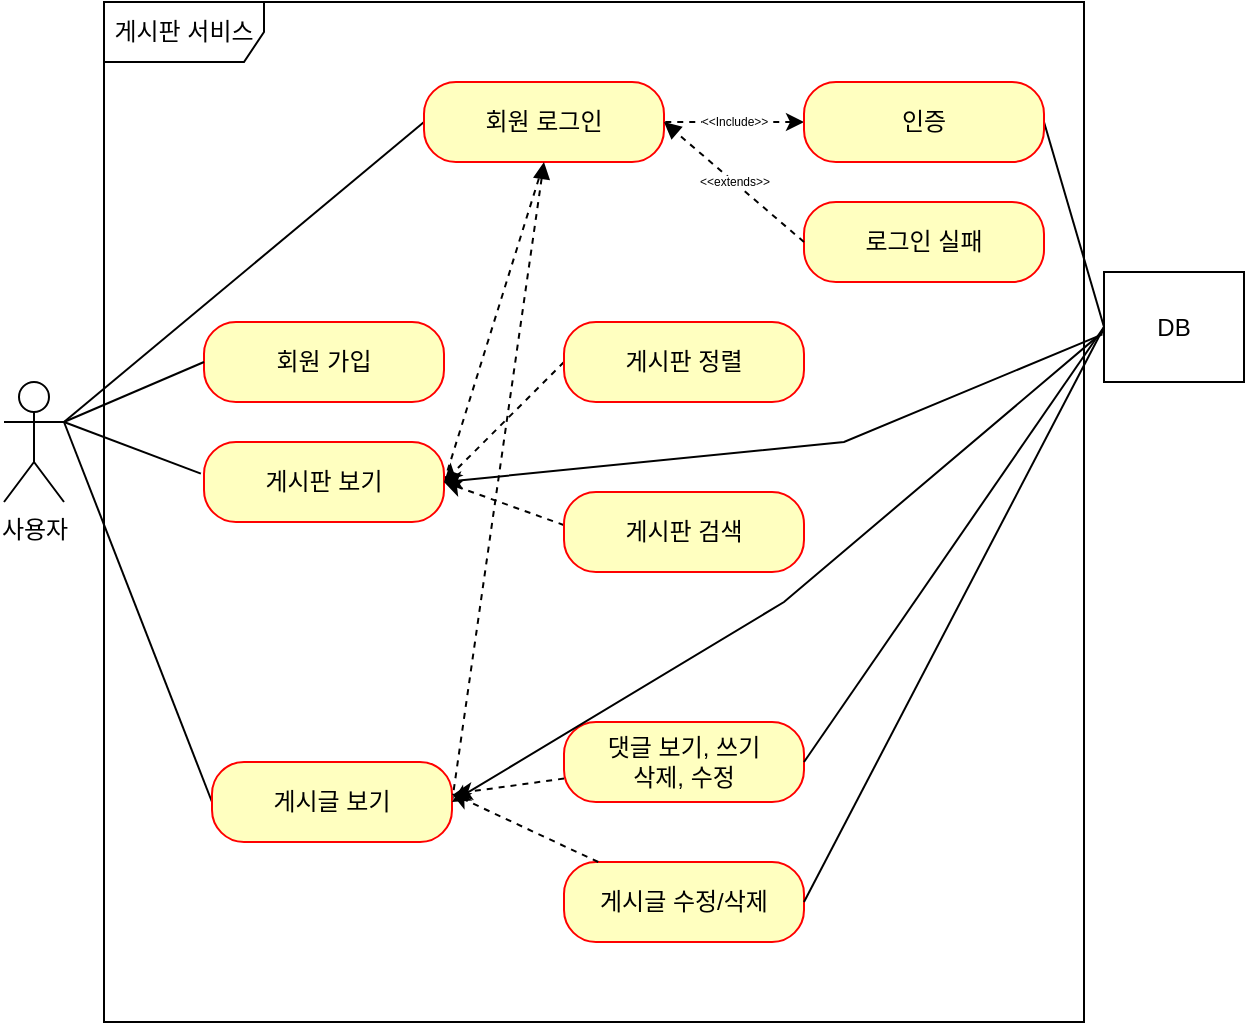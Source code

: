 <mxfile version="24.2.2" type="github">
  <diagram name="페이지-1" id="YSyK4dfkcnq6_86D319s">
    <mxGraphModel dx="1059" dy="728" grid="1" gridSize="10" guides="1" tooltips="1" connect="1" arrows="1" fold="1" page="1" pageScale="1" pageWidth="827" pageHeight="1169" math="0" shadow="0">
      <root>
        <mxCell id="0" />
        <mxCell id="1" parent="0" />
        <mxCell id="ksc_KKG1FWli3rgdK5By-1" value="사용자&lt;div&gt;&lt;br&gt;&lt;/div&gt;" style="shape=umlActor;verticalLabelPosition=bottom;verticalAlign=top;html=1;" vertex="1" parent="1">
          <mxGeometry x="190" y="250" width="30" height="60" as="geometry" />
        </mxCell>
        <mxCell id="ksc_KKG1FWli3rgdK5By-4" value="게시판 서비스" style="shape=umlFrame;whiteSpace=wrap;html=1;pointerEvents=0;width=80;height=30;" vertex="1" parent="1">
          <mxGeometry x="240" y="60" width="490" height="510" as="geometry" />
        </mxCell>
        <mxCell id="ksc_KKG1FWli3rgdK5By-22" value="&amp;lt;&amp;lt;Include&amp;gt;&amp;gt;" style="rounded=0;orthogonalLoop=1;jettySize=auto;html=1;entryX=1;entryY=0.5;entryDx=0;entryDy=0;endArrow=none;endFill=0;dashed=1;fontSize=6;startArrow=classic;startFill=1;" edge="1" parent="1" source="ksc_KKG1FWli3rgdK5By-7" target="ksc_KKG1FWli3rgdK5By-9">
          <mxGeometry relative="1" as="geometry" />
        </mxCell>
        <mxCell id="ksc_KKG1FWli3rgdK5By-35" style="rounded=0;orthogonalLoop=1;jettySize=auto;html=1;entryX=0;entryY=0.5;entryDx=0;entryDy=0;exitX=1;exitY=0.5;exitDx=0;exitDy=0;endArrow=none;endFill=0;" edge="1" parent="1" source="ksc_KKG1FWli3rgdK5By-7" target="ksc_KKG1FWli3rgdK5By-33">
          <mxGeometry relative="1" as="geometry" />
        </mxCell>
        <mxCell id="ksc_KKG1FWli3rgdK5By-7" value="인증" style="rounded=1;whiteSpace=wrap;html=1;arcSize=40;fontColor=#000000;fillColor=#ffffc0;strokeColor=#ff0000;" vertex="1" parent="1">
          <mxGeometry x="590" y="100" width="120" height="40" as="geometry" />
        </mxCell>
        <mxCell id="ksc_KKG1FWli3rgdK5By-21" style="rounded=0;orthogonalLoop=1;jettySize=auto;html=1;endArrow=none;endFill=0;exitX=0;exitY=0.5;exitDx=0;exitDy=0;" edge="1" parent="1" source="ksc_KKG1FWli3rgdK5By-9">
          <mxGeometry relative="1" as="geometry">
            <mxPoint x="220" y="270" as="targetPoint" />
          </mxGeometry>
        </mxCell>
        <mxCell id="ksc_KKG1FWli3rgdK5By-9" value="회원 로그인" style="rounded=1;whiteSpace=wrap;html=1;arcSize=40;fontColor=#000000;fillColor=#ffffc0;strokeColor=#ff0000;" vertex="1" parent="1">
          <mxGeometry x="400" y="100" width="120" height="40" as="geometry" />
        </mxCell>
        <mxCell id="ksc_KKG1FWli3rgdK5By-20" style="rounded=0;orthogonalLoop=1;jettySize=auto;html=1;endArrow=none;endFill=0;exitX=0;exitY=0.5;exitDx=0;exitDy=0;" edge="1" parent="1" source="ksc_KKG1FWli3rgdK5By-10">
          <mxGeometry relative="1" as="geometry">
            <mxPoint x="220" y="270" as="targetPoint" />
          </mxGeometry>
        </mxCell>
        <mxCell id="ksc_KKG1FWli3rgdK5By-26" style="rounded=0;orthogonalLoop=1;jettySize=auto;html=1;endArrow=block;endFill=1;exitX=1;exitY=0.5;exitDx=0;exitDy=0;dashed=1;" edge="1" parent="1" source="ksc_KKG1FWli3rgdK5By-10">
          <mxGeometry relative="1" as="geometry">
            <mxPoint x="460" y="140" as="targetPoint" />
          </mxGeometry>
        </mxCell>
        <mxCell id="ksc_KKG1FWli3rgdK5By-10" value="게시글 보기" style="rounded=1;whiteSpace=wrap;html=1;arcSize=40;fontColor=#000000;fillColor=#ffffc0;strokeColor=#ff0000;" vertex="1" parent="1">
          <mxGeometry x="294" y="440" width="120" height="40" as="geometry" />
        </mxCell>
        <mxCell id="ksc_KKG1FWli3rgdK5By-19" style="rounded=0;orthogonalLoop=1;jettySize=auto;html=1;endArrow=none;endFill=0;exitX=-0.013;exitY=0.396;exitDx=0;exitDy=0;exitPerimeter=0;" edge="1" parent="1" source="ksc_KKG1FWli3rgdK5By-11">
          <mxGeometry relative="1" as="geometry">
            <mxPoint x="220" y="270" as="targetPoint" />
          </mxGeometry>
        </mxCell>
        <mxCell id="ksc_KKG1FWli3rgdK5By-25" style="rounded=0;orthogonalLoop=1;jettySize=auto;html=1;entryX=0.5;entryY=1;entryDx=0;entryDy=0;exitX=1;exitY=0.5;exitDx=0;exitDy=0;endArrow=none;endFill=0;dashed=1;" edge="1" parent="1" source="ksc_KKG1FWli3rgdK5By-11" target="ksc_KKG1FWli3rgdK5By-9">
          <mxGeometry relative="1" as="geometry" />
        </mxCell>
        <mxCell id="ksc_KKG1FWli3rgdK5By-11" value="게시판 보기" style="rounded=1;whiteSpace=wrap;html=1;arcSize=40;fontColor=#000000;fillColor=#ffffc0;strokeColor=#ff0000;" vertex="1" parent="1">
          <mxGeometry x="290" y="280" width="120" height="40" as="geometry" />
        </mxCell>
        <mxCell id="ksc_KKG1FWli3rgdK5By-12" value="회원 가입" style="rounded=1;whiteSpace=wrap;html=1;arcSize=40;fontColor=#000000;fillColor=#ffffc0;strokeColor=#ff0000;" vertex="1" parent="1">
          <mxGeometry x="290" y="220" width="120" height="40" as="geometry" />
        </mxCell>
        <mxCell id="ksc_KKG1FWli3rgdK5By-13" value="로그인 실패" style="rounded=1;whiteSpace=wrap;html=1;arcSize=40;fontColor=#000000;fillColor=#ffffc0;strokeColor=#ff0000;" vertex="1" parent="1">
          <mxGeometry x="590" y="160" width="120" height="40" as="geometry" />
        </mxCell>
        <mxCell id="ksc_KKG1FWli3rgdK5By-27" style="rounded=0;orthogonalLoop=1;jettySize=auto;html=1;entryX=1;entryY=0.5;entryDx=0;entryDy=0;dashed=1;exitX=0;exitY=0.5;exitDx=0;exitDy=0;" edge="1" parent="1" source="ksc_KKG1FWli3rgdK5By-14" target="ksc_KKG1FWli3rgdK5By-11">
          <mxGeometry relative="1" as="geometry">
            <mxPoint x="463" y="280" as="sourcePoint" />
          </mxGeometry>
        </mxCell>
        <mxCell id="ksc_KKG1FWli3rgdK5By-14" value="게시판 정렬" style="rounded=1;whiteSpace=wrap;html=1;arcSize=40;fontColor=#000000;fillColor=#ffffc0;strokeColor=#ff0000;" vertex="1" parent="1">
          <mxGeometry x="470" y="220" width="120" height="40" as="geometry" />
        </mxCell>
        <mxCell id="ksc_KKG1FWli3rgdK5By-28" style="rounded=0;orthogonalLoop=1;jettySize=auto;html=1;dashed=1;exitX=0.001;exitY=0.415;exitDx=0;exitDy=0;exitPerimeter=0;" edge="1" parent="1" source="ksc_KKG1FWli3rgdK5By-15">
          <mxGeometry relative="1" as="geometry">
            <mxPoint x="410" y="300" as="targetPoint" />
          </mxGeometry>
        </mxCell>
        <mxCell id="ksc_KKG1FWli3rgdK5By-15" value="게시판 검색" style="rounded=1;whiteSpace=wrap;html=1;arcSize=40;fontColor=#000000;fillColor=#ffffc0;strokeColor=#ff0000;" vertex="1" parent="1">
          <mxGeometry x="470" y="305" width="120" height="40" as="geometry" />
        </mxCell>
        <mxCell id="ksc_KKG1FWli3rgdK5By-16" value="&lt;span style=&quot;font-weight: normal;&quot;&gt;게시글 수정/삭제&lt;/span&gt;" style="rounded=1;whiteSpace=wrap;html=1;arcSize=40;fontColor=#000000;fillColor=#ffffc0;strokeColor=#ff0000;fontStyle=1" vertex="1" parent="1">
          <mxGeometry x="470" y="490" width="120" height="40" as="geometry" />
        </mxCell>
        <mxCell id="ksc_KKG1FWli3rgdK5By-17" value="댓글 보기, 쓰기&lt;div&gt;삭제, 수정&lt;/div&gt;" style="rounded=1;whiteSpace=wrap;html=1;arcSize=40;fontColor=#000000;fillColor=#ffffc0;strokeColor=#ff0000;" vertex="1" parent="1">
          <mxGeometry x="470" y="420" width="120" height="40" as="geometry" />
        </mxCell>
        <mxCell id="ksc_KKG1FWli3rgdK5By-18" style="rounded=0;orthogonalLoop=1;jettySize=auto;html=1;entryX=1;entryY=0.333;entryDx=0;entryDy=0;entryPerimeter=0;exitX=0;exitY=0.5;exitDx=0;exitDy=0;endArrow=none;endFill=0;" edge="1" parent="1" source="ksc_KKG1FWli3rgdK5By-12" target="ksc_KKG1FWli3rgdK5By-1">
          <mxGeometry relative="1" as="geometry" />
        </mxCell>
        <mxCell id="ksc_KKG1FWli3rgdK5By-23" value="&amp;lt;&amp;lt;extends&amp;gt;&amp;gt;" style="rounded=0;orthogonalLoop=1;jettySize=auto;html=1;entryX=1;entryY=0.5;entryDx=0;entryDy=0;endArrow=block;endFill=1;exitX=0;exitY=0.5;exitDx=0;exitDy=0;dashed=1;fontSize=6;" edge="1" parent="1" source="ksc_KKG1FWli3rgdK5By-13" target="ksc_KKG1FWli3rgdK5By-9">
          <mxGeometry relative="1" as="geometry" />
        </mxCell>
        <mxCell id="ksc_KKG1FWli3rgdK5By-30" style="rounded=0;orthogonalLoop=1;jettySize=auto;html=1;entryX=1.01;entryY=0.396;entryDx=0;entryDy=0;entryPerimeter=0;dashed=1;" edge="1" parent="1" source="ksc_KKG1FWli3rgdK5By-17" target="ksc_KKG1FWli3rgdK5By-10">
          <mxGeometry relative="1" as="geometry" />
        </mxCell>
        <mxCell id="ksc_KKG1FWli3rgdK5By-31" style="rounded=0;orthogonalLoop=1;jettySize=auto;html=1;entryX=0.999;entryY=0.396;entryDx=0;entryDy=0;entryPerimeter=0;dashed=1;" edge="1" parent="1" source="ksc_KKG1FWli3rgdK5By-16" target="ksc_KKG1FWli3rgdK5By-10">
          <mxGeometry relative="1" as="geometry" />
        </mxCell>
        <mxCell id="ksc_KKG1FWli3rgdK5By-36" style="rounded=0;orthogonalLoop=1;jettySize=auto;html=1;entryX=1;entryY=0.5;entryDx=0;entryDy=0;exitX=-0.011;exitY=0.567;exitDx=0;exitDy=0;exitPerimeter=0;" edge="1" parent="1" source="ksc_KKG1FWli3rgdK5By-33" target="ksc_KKG1FWli3rgdK5By-11">
          <mxGeometry relative="1" as="geometry">
            <Array as="points">
              <mxPoint x="610" y="280" />
            </Array>
          </mxGeometry>
        </mxCell>
        <mxCell id="ksc_KKG1FWli3rgdK5By-37" style="rounded=0;orthogonalLoop=1;jettySize=auto;html=1;entryX=1;entryY=0.5;entryDx=0;entryDy=0;exitX=0.003;exitY=0.533;exitDx=0;exitDy=0;exitPerimeter=0;" edge="1" parent="1" source="ksc_KKG1FWli3rgdK5By-33" target="ksc_KKG1FWli3rgdK5By-10">
          <mxGeometry relative="1" as="geometry">
            <Array as="points">
              <mxPoint x="580" y="360" />
            </Array>
          </mxGeometry>
        </mxCell>
        <mxCell id="ksc_KKG1FWli3rgdK5By-38" style="rounded=0;orthogonalLoop=1;jettySize=auto;html=1;entryX=1;entryY=0.5;entryDx=0;entryDy=0;exitX=0;exitY=0.5;exitDx=0;exitDy=0;endArrow=none;endFill=0;" edge="1" parent="1" source="ksc_KKG1FWli3rgdK5By-33" target="ksc_KKG1FWli3rgdK5By-17">
          <mxGeometry relative="1" as="geometry" />
        </mxCell>
        <mxCell id="ksc_KKG1FWli3rgdK5By-40" style="rounded=0;orthogonalLoop=1;jettySize=auto;html=1;entryX=1;entryY=0.5;entryDx=0;entryDy=0;exitX=0;exitY=0.5;exitDx=0;exitDy=0;endArrow=none;endFill=0;" edge="1" parent="1" source="ksc_KKG1FWli3rgdK5By-33" target="ksc_KKG1FWli3rgdK5By-16">
          <mxGeometry relative="1" as="geometry" />
        </mxCell>
        <mxCell id="ksc_KKG1FWli3rgdK5By-33" value="DB" style="html=1;dropTarget=0;whiteSpace=wrap;" vertex="1" parent="1">
          <mxGeometry x="740" y="195" width="70" height="55" as="geometry" />
        </mxCell>
      </root>
    </mxGraphModel>
  </diagram>
</mxfile>
